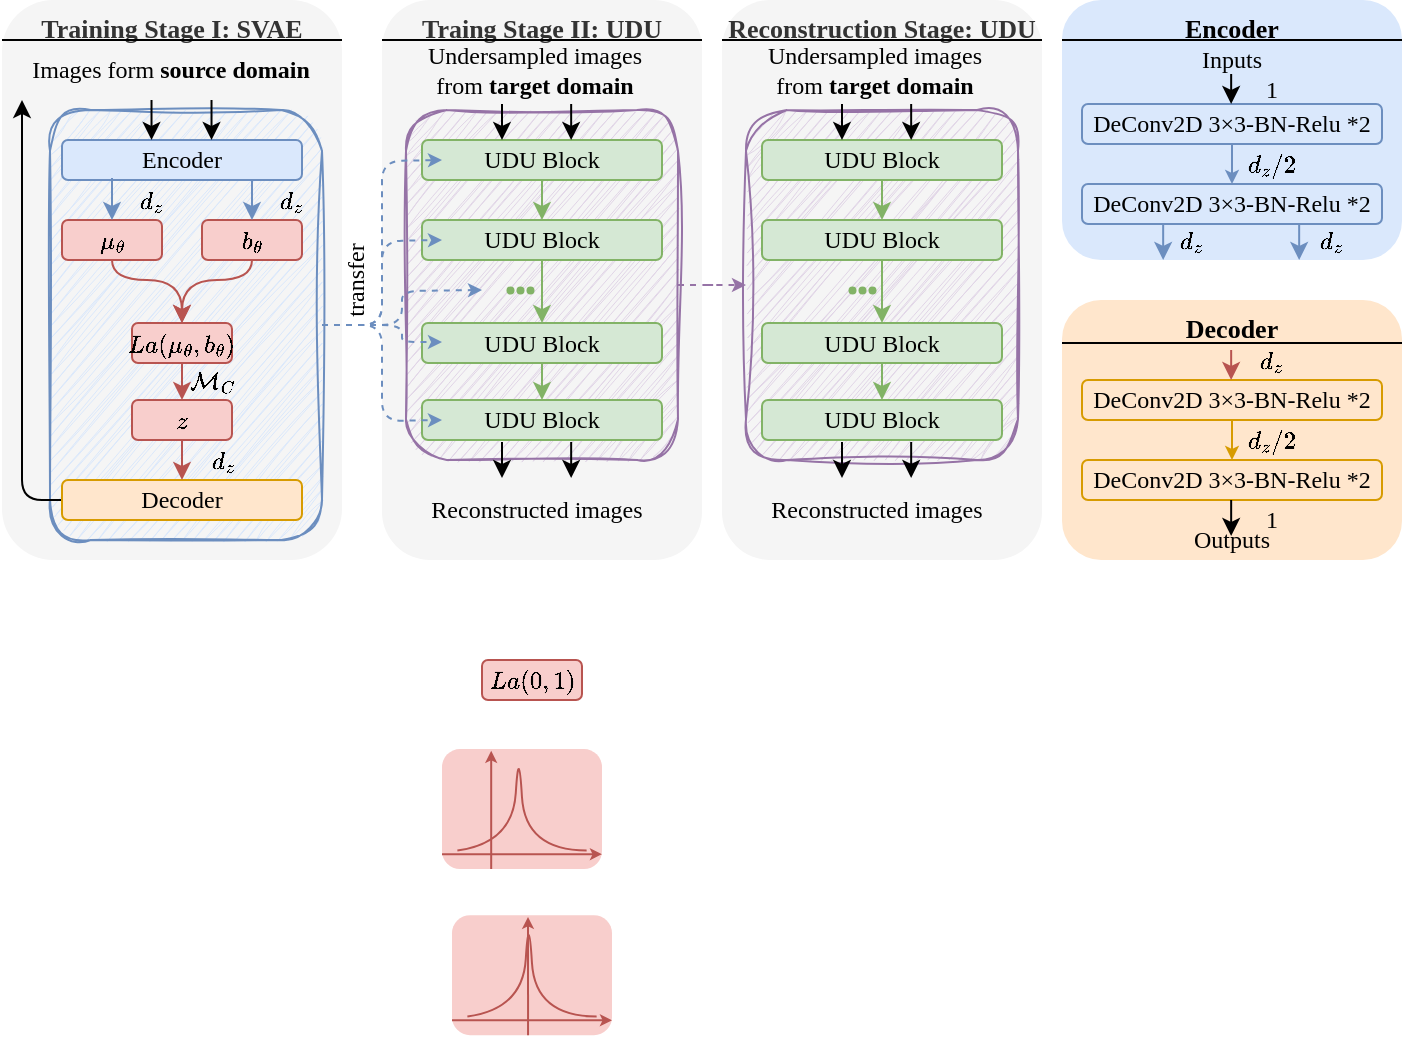 <mxfile version="20.8.20" type="github">
  <diagram name="第 1 页" id="WZoYwk3wwYUyAOIoJLB3">
    <mxGraphModel dx="875" dy="411" grid="1" gridSize="10" guides="1" tooltips="1" connect="1" arrows="1" fold="1" page="1" pageScale="1" pageWidth="827" pageHeight="1169" math="1" shadow="0">
      <root>
        <mxCell id="0" />
        <mxCell id="1" parent="0" />
        <mxCell id="mre6Zo7Zg69XgWqU70oJ-174" value="Decoder" style="rounded=1;whiteSpace=wrap;html=1;shadow=0;glass=0;sketch=0;strokeWidth=1;fontFamily=Times New Roman;fontSize=13;fillColor=#ffe6cc;strokeColor=none;verticalAlign=top;fontStyle=1" vertex="1" parent="1">
          <mxGeometry x="540" y="180" width="170" height="130" as="geometry" />
        </mxCell>
        <mxCell id="mre6Zo7Zg69XgWqU70oJ-71" value="Traing Stage II: UDU" style="rounded=1;whiteSpace=wrap;html=1;shadow=0;glass=0;sketch=0;strokeWidth=1;fontFamily=Times New Roman;fontSize=13;fillColor=#f5f5f5;strokeColor=none;fontColor=#333333;verticalAlign=top;fontStyle=1" vertex="1" parent="1">
          <mxGeometry x="200" y="30" width="160" height="280" as="geometry" />
        </mxCell>
        <mxCell id="mre6Zo7Zg69XgWqU70oJ-121" value="Reconstruction Stage: UDU" style="rounded=1;whiteSpace=wrap;html=1;shadow=0;glass=0;sketch=0;strokeWidth=1;fontFamily=Times New Roman;fontSize=13;fillColor=#f5f5f5;strokeColor=none;fontColor=#333333;verticalAlign=top;fontStyle=1" vertex="1" parent="1">
          <mxGeometry x="370" y="30" width="160" height="280" as="geometry" />
        </mxCell>
        <mxCell id="mre6Zo7Zg69XgWqU70oJ-157" value="" style="rounded=1;whiteSpace=wrap;html=1;fontFamily=Times New Roman;fillColor=#e1d5e7;strokeColor=#9673a6;verticalAlign=top;fontSize=13;fontStyle=1;shadow=0;glass=0;sketch=1;curveFitting=1;jiggle=2;" vertex="1" parent="1">
          <mxGeometry x="382" y="85" width="136" height="175" as="geometry" />
        </mxCell>
        <mxCell id="mre6Zo7Zg69XgWqU70oJ-156" value="" style="rounded=1;whiteSpace=wrap;html=1;fontFamily=Times New Roman;fillColor=#e1d5e7;strokeColor=#9673a6;verticalAlign=top;fontSize=13;fontStyle=1;shadow=0;glass=0;sketch=1;curveFitting=1;jiggle=2;" vertex="1" parent="1">
          <mxGeometry x="212" y="85" width="136" height="175" as="geometry" />
        </mxCell>
        <mxCell id="mre6Zo7Zg69XgWqU70oJ-26" value="Training Stage I: SVAE" style="rounded=1;whiteSpace=wrap;html=1;fontFamily=Times New Roman;fillColor=#f5f5f5;fontColor=#333333;strokeColor=none;verticalAlign=top;fontSize=13;fontStyle=1;shadow=0;" vertex="1" parent="1">
          <mxGeometry x="10" y="30" width="170" height="280" as="geometry" />
        </mxCell>
        <mxCell id="mre6Zo7Zg69XgWqU70oJ-148" value="" style="rounded=1;whiteSpace=wrap;html=1;fontFamily=Times New Roman;fillColor=#dae8fc;strokeColor=#6c8ebf;verticalAlign=top;fontSize=13;fontStyle=1;shadow=0;sketch=1;curveFitting=1;jiggle=2;" vertex="1" parent="1">
          <mxGeometry x="34" y="85" width="136" height="215" as="geometry" />
        </mxCell>
        <mxCell id="mre6Zo7Zg69XgWqU70oJ-1" value="&lt;font&gt;Encoder&lt;/font&gt;" style="rounded=1;whiteSpace=wrap;html=1;fontFamily=Times New Roman;fillColor=#dae8fc;strokeColor=#6c8ebf;" vertex="1" parent="1">
          <mxGeometry x="40" y="100" width="120" height="20" as="geometry" />
        </mxCell>
        <mxCell id="mre6Zo7Zg69XgWqU70oJ-63" style="edgeStyle=orthogonalEdgeStyle;orthogonalLoop=1;jettySize=auto;html=1;strokeColor=#000000;fontFamily=Times New Roman;fontSize=10;startSize=6;endSize=6;rounded=1;fillColor=#dae8fc;" edge="1" parent="1" source="mre6Zo7Zg69XgWqU70oJ-2">
          <mxGeometry relative="1" as="geometry">
            <mxPoint x="20" y="80" as="targetPoint" />
            <Array as="points">
              <mxPoint x="20" y="280" />
              <mxPoint x="20" y="81" />
            </Array>
          </mxGeometry>
        </mxCell>
        <mxCell id="mre6Zo7Zg69XgWqU70oJ-2" value="&lt;font&gt;Decoder&lt;/font&gt;" style="rounded=1;whiteSpace=wrap;html=1;fontFamily=Times New Roman;fillColor=#ffe6cc;strokeColor=#d79b00;" vertex="1" parent="1">
          <mxGeometry x="40" y="270" width="120" height="20" as="geometry" />
        </mxCell>
        <mxCell id="mre6Zo7Zg69XgWqU70oJ-49" style="edgeStyle=orthogonalEdgeStyle;curved=1;orthogonalLoop=1;jettySize=auto;html=1;entryX=0.5;entryY=0;entryDx=0;entryDy=0;fontFamily=Times New Roman;fontSize=12;startSize=6;endSize=6;fillColor=#f8cecc;strokeColor=#b85450;" edge="1" parent="1" source="mre6Zo7Zg69XgWqU70oJ-3" target="mre6Zo7Zg69XgWqU70oJ-27">
          <mxGeometry relative="1" as="geometry">
            <Array as="points">
              <mxPoint x="65" y="170" />
              <mxPoint x="100" y="170" />
            </Array>
          </mxGeometry>
        </mxCell>
        <mxCell id="mre6Zo7Zg69XgWqU70oJ-3" value="$$\mu_\theta$$" style="rounded=1;whiteSpace=wrap;html=1;fontFamily=Times New Roman;fillColor=#f8cecc;strokeColor=#b85450;" vertex="1" parent="1">
          <mxGeometry x="40" y="140" width="50" height="20" as="geometry" />
        </mxCell>
        <mxCell id="mre6Zo7Zg69XgWqU70oJ-50" style="edgeStyle=orthogonalEdgeStyle;curved=1;orthogonalLoop=1;jettySize=auto;html=1;entryX=0.5;entryY=0;entryDx=0;entryDy=0;fontFamily=Times New Roman;fontSize=12;startSize=6;endSize=6;fillColor=#f8cecc;strokeColor=#b85450;" edge="1" parent="1" source="mre6Zo7Zg69XgWqU70oJ-4" target="mre6Zo7Zg69XgWqU70oJ-27">
          <mxGeometry relative="1" as="geometry">
            <Array as="points">
              <mxPoint x="135" y="170" />
              <mxPoint x="100" y="170" />
            </Array>
          </mxGeometry>
        </mxCell>
        <mxCell id="mre6Zo7Zg69XgWqU70oJ-4" value="$$b_\theta$$" style="rounded=1;whiteSpace=wrap;html=1;fontFamily=Times New Roman;fillColor=#f8cecc;strokeColor=#b85450;" vertex="1" parent="1">
          <mxGeometry x="110" y="140" width="50" height="20" as="geometry" />
        </mxCell>
        <mxCell id="mre6Zo7Zg69XgWqU70oJ-12" value="" style="endArrow=classic;html=1;fontFamily=Times New Roman;entryX=0.5;entryY=0;entryDx=0;entryDy=0;fillColor=#dae8fc;strokeColor=#6c8ebf;rounded=0;" edge="1" parent="1" target="mre6Zo7Zg69XgWqU70oJ-3">
          <mxGeometry width="50" height="50" relative="1" as="geometry">
            <mxPoint x="65" y="119" as="sourcePoint" />
            <mxPoint x="360" y="200" as="targetPoint" />
            <Array as="points" />
          </mxGeometry>
        </mxCell>
        <mxCell id="mre6Zo7Zg69XgWqU70oJ-16" value="" style="endArrow=classic;html=1;fontFamily=Times New Roman;curved=1;entryX=0.5;entryY=0;entryDx=0;entryDy=0;fillColor=#dae8fc;strokeColor=#6c8ebf;" edge="1" parent="1" target="mre6Zo7Zg69XgWqU70oJ-4">
          <mxGeometry width="50" height="50" relative="1" as="geometry">
            <mxPoint x="135" y="120" as="sourcePoint" />
            <mxPoint x="360" y="200" as="targetPoint" />
          </mxGeometry>
        </mxCell>
        <mxCell id="mre6Zo7Zg69XgWqU70oJ-51" value="" style="edgeStyle=orthogonalEdgeStyle;curved=1;orthogonalLoop=1;jettySize=auto;html=1;exitX=0.5;exitY=1;exitDx=0;exitDy=0;entryX=0.5;entryY=0;entryDx=0;entryDy=0;fontFamily=Times New Roman;fontSize=12;startSize=6;endSize=6;fillColor=#f8cecc;strokeColor=#b85450;" edge="1" parent="1" source="mre6Zo7Zg69XgWqU70oJ-27" target="mre6Zo7Zg69XgWqU70oJ-46">
          <mxGeometry relative="1" as="geometry" />
        </mxCell>
        <mxCell id="mre6Zo7Zg69XgWqU70oJ-27" value="$$La(\mu_\theta,b_\theta)$$" style="rounded=1;whiteSpace=wrap;html=1;fontFamily=Times New Roman;fillColor=#f8cecc;strokeColor=#b85450;glass=0;shadow=0;" vertex="1" parent="1">
          <mxGeometry x="75" y="191.51" width="50" height="20" as="geometry" />
        </mxCell>
        <mxCell id="mre6Zo7Zg69XgWqU70oJ-42" value="" style="group" vertex="1" connectable="0" parent="1">
          <mxGeometry x="230" y="401.51" width="80" height="83.03" as="geometry" />
        </mxCell>
        <mxCell id="mre6Zo7Zg69XgWqU70oJ-10" value="" style="group;fillColor=#f8cecc;strokeColor=none;container=0;rounded=1;" vertex="1" connectable="0" parent="mre6Zo7Zg69XgWqU70oJ-42">
          <mxGeometry y="3.03" width="80" height="60" as="geometry" />
        </mxCell>
        <mxCell id="mre6Zo7Zg69XgWqU70oJ-7" value="" style="endArrow=none;html=1;fontFamily=Times New Roman;curved=1;fillColor=#f8cecc;strokeColor=#b85450;" edge="1" parent="mre6Zo7Zg69XgWqU70oJ-42">
          <mxGeometry width="50" height="50" relative="1" as="geometry">
            <mxPoint x="7.692" y="53.728" as="sourcePoint" />
            <mxPoint x="72.308" y="53.728" as="targetPoint" />
            <Array as="points">
              <mxPoint x="35.385" y="50.007" />
              <mxPoint x="38.4" />
              <mxPoint x="41.538" y="53.728" />
            </Array>
          </mxGeometry>
        </mxCell>
        <mxCell id="mre6Zo7Zg69XgWqU70oJ-8" value="" style="endArrow=classic;html=1;fontFamily=Times New Roman;curved=1;fillColor=#f8cecc;strokeColor=#b85450;endSize=3;" edge="1" parent="mre6Zo7Zg69XgWqU70oJ-42">
          <mxGeometry width="50" height="50" relative="1" as="geometry">
            <mxPoint x="24.615" y="63.03" as="sourcePoint" />
            <mxPoint x="24.593" y="3.9" as="targetPoint" />
          </mxGeometry>
        </mxCell>
        <mxCell id="mre6Zo7Zg69XgWqU70oJ-9" value="" style="endArrow=classic;html=1;fontFamily=Times New Roman;curved=1;fillColor=#f8cecc;strokeColor=#b85450;endSize=3;" edge="1" parent="mre6Zo7Zg69XgWqU70oJ-42">
          <mxGeometry width="50" height="50" relative="1" as="geometry">
            <mxPoint y="55.588" as="sourcePoint" />
            <mxPoint x="80" y="55.588" as="targetPoint" />
          </mxGeometry>
        </mxCell>
        <mxCell id="mre6Zo7Zg69XgWqU70oJ-43" value="" style="group" vertex="1" connectable="0" parent="1">
          <mxGeometry x="235" y="484.54" width="80" height="63.03" as="geometry" />
        </mxCell>
        <mxCell id="mre6Zo7Zg69XgWqU70oJ-36" value="" style="group;fillColor=#f8cecc;strokeColor=none;container=0;rounded=1;" vertex="1" connectable="0" parent="mre6Zo7Zg69XgWqU70oJ-43">
          <mxGeometry y="3.03" width="80" height="60" as="geometry" />
        </mxCell>
        <mxCell id="mre6Zo7Zg69XgWqU70oJ-37" value="" style="endArrow=none;html=1;fontFamily=Times New Roman;curved=1;fillColor=#f8cecc;strokeColor=#b85450;" edge="1" parent="mre6Zo7Zg69XgWqU70oJ-43">
          <mxGeometry width="50" height="50" relative="1" as="geometry">
            <mxPoint x="7.692" y="53.728" as="sourcePoint" />
            <mxPoint x="72.308" y="53.728" as="targetPoint" />
            <Array as="points">
              <mxPoint x="35.385" y="50.007" />
              <mxPoint x="38.4" />
              <mxPoint x="41.538" y="53.728" />
            </Array>
          </mxGeometry>
        </mxCell>
        <mxCell id="mre6Zo7Zg69XgWqU70oJ-38" value="" style="endArrow=classic;html=1;fontFamily=Times New Roman;curved=1;fillColor=#f8cecc;strokeColor=#b85450;startSize=6;endSize=3;" edge="1" parent="mre6Zo7Zg69XgWqU70oJ-43">
          <mxGeometry width="50" height="50" relative="1" as="geometry">
            <mxPoint x="38.025" y="63.03" as="sourcePoint" />
            <mxPoint x="38.003" y="3.9" as="targetPoint" />
          </mxGeometry>
        </mxCell>
        <mxCell id="mre6Zo7Zg69XgWqU70oJ-39" value="" style="endArrow=classic;html=1;fontFamily=Times New Roman;curved=1;fillColor=#f8cecc;strokeColor=#b85450;endSize=3;" edge="1" parent="mre6Zo7Zg69XgWqU70oJ-43">
          <mxGeometry width="50" height="50" relative="1" as="geometry">
            <mxPoint y="55.588" as="sourcePoint" />
            <mxPoint x="80" y="55.588" as="targetPoint" />
          </mxGeometry>
        </mxCell>
        <mxCell id="mre6Zo7Zg69XgWqU70oJ-45" value="Images form &lt;b&gt;source domain&lt;/b&gt;" style="text;html=1;strokeColor=none;fillColor=none;align=center;verticalAlign=middle;whiteSpace=wrap;rounded=0;fontSize=12;fontFamily=Times New Roman;" vertex="1" parent="1">
          <mxGeometry x="22" y="55" width="145" height="20" as="geometry" />
        </mxCell>
        <mxCell id="mre6Zo7Zg69XgWqU70oJ-52" style="edgeStyle=orthogonalEdgeStyle;curved=1;orthogonalLoop=1;jettySize=auto;html=1;entryX=0.5;entryY=0;entryDx=0;entryDy=0;fontFamily=Times New Roman;fontSize=12;startSize=6;endSize=6;fillColor=#f8cecc;strokeColor=#b85450;" edge="1" parent="1" source="mre6Zo7Zg69XgWqU70oJ-46" target="mre6Zo7Zg69XgWqU70oJ-2">
          <mxGeometry relative="1" as="geometry" />
        </mxCell>
        <mxCell id="mre6Zo7Zg69XgWqU70oJ-46" value="$$z$$" style="rounded=1;whiteSpace=wrap;html=1;fontFamily=Times New Roman;fillColor=#f8cecc;strokeColor=#b85450;" vertex="1" parent="1">
          <mxGeometry x="75" y="230" width="50" height="20" as="geometry" />
        </mxCell>
        <mxCell id="mre6Zo7Zg69XgWqU70oJ-53" value="$$\mathcal{M}_C$$" style="text;html=1;strokeColor=none;fillColor=none;align=center;verticalAlign=middle;whiteSpace=wrap;rounded=0;fontSize=12;fontFamily=Times New Roman;" vertex="1" parent="1">
          <mxGeometry x="100" y="210" width="30" height="20" as="geometry" />
        </mxCell>
        <mxCell id="mre6Zo7Zg69XgWqU70oJ-54" value="$$d_z$$" style="text;html=1;strokeColor=none;fillColor=none;align=center;verticalAlign=middle;whiteSpace=wrap;rounded=0;fontSize=12;fontFamily=Times New Roman;" vertex="1" parent="1">
          <mxGeometry x="70" y="120" width="30" height="20" as="geometry" />
        </mxCell>
        <mxCell id="mre6Zo7Zg69XgWqU70oJ-55" value="$$d_z$$" style="text;html=1;strokeColor=none;fillColor=none;align=center;verticalAlign=middle;whiteSpace=wrap;rounded=0;fontSize=12;fontFamily=Times New Roman;" vertex="1" parent="1">
          <mxGeometry x="140" y="120" width="30" height="20" as="geometry" />
        </mxCell>
        <mxCell id="mre6Zo7Zg69XgWqU70oJ-61" value="" style="endArrow=classic;html=1;fontFamily=Times New Roman;fillColor=#dae8fc;strokeColor=#000000;rounded=0;" edge="1" parent="1">
          <mxGeometry width="50" height="50" relative="1" as="geometry">
            <mxPoint x="84.76" y="80" as="sourcePoint" />
            <mxPoint x="84.76" y="100" as="targetPoint" />
            <Array as="points" />
          </mxGeometry>
        </mxCell>
        <mxCell id="mre6Zo7Zg69XgWqU70oJ-62" value="" style="endArrow=classic;html=1;fontFamily=Times New Roman;fillColor=#dae8fc;strokeColor=#000000;rounded=0;" edge="1" parent="1">
          <mxGeometry width="50" height="50" relative="1" as="geometry">
            <mxPoint x="114.76" y="80" as="sourcePoint" />
            <mxPoint x="114.76" y="100" as="targetPoint" />
            <Array as="points" />
          </mxGeometry>
        </mxCell>
        <mxCell id="mre6Zo7Zg69XgWqU70oJ-65" value="$$d_z$$" style="text;html=1;strokeColor=none;fillColor=none;align=center;verticalAlign=middle;whiteSpace=wrap;rounded=0;fontSize=12;fontFamily=Times New Roman;" vertex="1" parent="1">
          <mxGeometry x="106" y="250" width="30" height="20" as="geometry" />
        </mxCell>
        <mxCell id="mre6Zo7Zg69XgWqU70oJ-66" value="$$La(0,1)$$" style="rounded=1;whiteSpace=wrap;html=1;fontFamily=Times New Roman;fillColor=#f8cecc;strokeColor=#b85450;glass=0;shadow=0;" vertex="1" parent="1">
          <mxGeometry x="250" y="360" width="50" height="20" as="geometry" />
        </mxCell>
        <mxCell id="mre6Zo7Zg69XgWqU70oJ-80" style="edgeStyle=orthogonalEdgeStyle;rounded=1;orthogonalLoop=1;jettySize=auto;html=1;entryX=0.5;entryY=0;entryDx=0;entryDy=0;strokeColor=#82b366;fontFamily=Times New Roman;fontSize=10;fontColor=#EA6B66;startSize=6;endSize=6;fillColor=#d5e8d4;" edge="1" parent="1" source="mre6Zo7Zg69XgWqU70oJ-73" target="mre6Zo7Zg69XgWqU70oJ-74">
          <mxGeometry relative="1" as="geometry" />
        </mxCell>
        <mxCell id="mre6Zo7Zg69XgWqU70oJ-73" value="&lt;font&gt;UDU Block&lt;/font&gt;" style="rounded=1;whiteSpace=wrap;html=1;fontFamily=Times New Roman;fillColor=#d5e8d4;strokeColor=#82b366;" vertex="1" parent="1">
          <mxGeometry x="220" y="100" width="120" height="20" as="geometry" />
        </mxCell>
        <mxCell id="mre6Zo7Zg69XgWqU70oJ-79" style="edgeStyle=orthogonalEdgeStyle;rounded=1;orthogonalLoop=1;jettySize=auto;html=1;entryX=0.5;entryY=0;entryDx=0;entryDy=0;strokeColor=#82b366;fontFamily=Times New Roman;fontSize=10;fontColor=#EA6B66;startSize=6;endSize=6;fillColor=#d5e8d4;" edge="1" parent="1" source="mre6Zo7Zg69XgWqU70oJ-74" target="mre6Zo7Zg69XgWqU70oJ-75">
          <mxGeometry relative="1" as="geometry" />
        </mxCell>
        <mxCell id="mre6Zo7Zg69XgWqU70oJ-74" value="&lt;font&gt;UDU Block&lt;/font&gt;" style="rounded=1;whiteSpace=wrap;html=1;fontFamily=Times New Roman;fillColor=#d5e8d4;strokeColor=#82b366;" vertex="1" parent="1">
          <mxGeometry x="220" y="140" width="120" height="20" as="geometry" />
        </mxCell>
        <mxCell id="mre6Zo7Zg69XgWqU70oJ-81" style="edgeStyle=orthogonalEdgeStyle;rounded=1;orthogonalLoop=1;jettySize=auto;html=1;entryX=0.5;entryY=0;entryDx=0;entryDy=0;strokeColor=#82b366;fontFamily=Times New Roman;fontSize=10;fontColor=#EA6B66;startSize=6;endSize=6;fillColor=#d5e8d4;" edge="1" parent="1" source="mre6Zo7Zg69XgWqU70oJ-75" target="mre6Zo7Zg69XgWqU70oJ-76">
          <mxGeometry relative="1" as="geometry" />
        </mxCell>
        <mxCell id="mre6Zo7Zg69XgWqU70oJ-75" value="&lt;font&gt;UDU Block&lt;/font&gt;" style="rounded=1;whiteSpace=wrap;html=1;fontFamily=Times New Roman;fillColor=#d5e8d4;strokeColor=#82b366;" vertex="1" parent="1">
          <mxGeometry x="220" y="191.51" width="120" height="20" as="geometry" />
        </mxCell>
        <mxCell id="mre6Zo7Zg69XgWqU70oJ-76" value="&lt;font&gt;UDU Block&lt;/font&gt;" style="rounded=1;whiteSpace=wrap;html=1;fontFamily=Times New Roman;fillColor=#d5e8d4;strokeColor=#82b366;" vertex="1" parent="1">
          <mxGeometry x="220" y="230" width="120" height="20" as="geometry" />
        </mxCell>
        <mxCell id="mre6Zo7Zg69XgWqU70oJ-91" value="" style="group" vertex="1" connectable="0" parent="1">
          <mxGeometry x="254" y="165" width="30" height="20" as="geometry" />
        </mxCell>
        <mxCell id="mre6Zo7Zg69XgWqU70oJ-86" value="" style="shape=waypoint;sketch=0;fillStyle=solid;size=6;pointerEvents=1;points=[];fillColor=#d5e8d4;resizable=0;rotatable=0;perimeter=centerPerimeter;snapToPoint=1;rounded=0;shadow=0;glass=0;strokeWidth=0;fontFamily=Times New Roman;fontSize=10;strokeColor=#82b366;" vertex="1" parent="mre6Zo7Zg69XgWqU70oJ-91">
          <mxGeometry width="20" height="20" as="geometry" />
        </mxCell>
        <mxCell id="mre6Zo7Zg69XgWqU70oJ-89" value="" style="shape=waypoint;sketch=0;fillStyle=solid;size=6;pointerEvents=1;points=[];fillColor=#d5e8d4;resizable=0;rotatable=0;perimeter=centerPerimeter;snapToPoint=1;rounded=0;shadow=0;glass=0;strokeWidth=0;fontFamily=Times New Roman;fontSize=10;strokeColor=#82b366;" vertex="1" parent="mre6Zo7Zg69XgWqU70oJ-91">
          <mxGeometry x="5" width="20" height="20" as="geometry" />
        </mxCell>
        <mxCell id="mre6Zo7Zg69XgWqU70oJ-90" value="" style="shape=waypoint;sketch=0;fillStyle=solid;size=6;pointerEvents=1;points=[];fillColor=#d5e8d4;resizable=0;rotatable=0;perimeter=centerPerimeter;snapToPoint=1;rounded=0;shadow=0;glass=0;strokeWidth=0;fontFamily=Times New Roman;fontSize=10;strokeColor=#82b366;" vertex="1" parent="mre6Zo7Zg69XgWqU70oJ-91">
          <mxGeometry x="10" width="20" height="20" as="geometry" />
        </mxCell>
        <mxCell id="mre6Zo7Zg69XgWqU70oJ-92" value="Undersampled images from &lt;b&gt;target domain&lt;/b&gt;" style="text;html=1;strokeColor=none;fillColor=none;align=center;verticalAlign=middle;whiteSpace=wrap;rounded=0;fontSize=12;fontFamily=Times New Roman;" vertex="1" parent="1">
          <mxGeometry x="220" y="55" width="112.5" height="20" as="geometry" />
        </mxCell>
        <mxCell id="mre6Zo7Zg69XgWqU70oJ-96" style="edgeStyle=orthogonalEdgeStyle;rounded=1;orthogonalLoop=1;jettySize=auto;html=1;entryX=0.5;entryY=0;entryDx=0;entryDy=0;strokeColor=#000000;fontFamily=Times New Roman;fontSize=10;fontColor=#EA6B66;startSize=6;endSize=6;fillColor=#d5e8d4;" edge="1" parent="1">
          <mxGeometry relative="1" as="geometry">
            <mxPoint x="260" y="82" as="sourcePoint" />
            <mxPoint x="260" y="100" as="targetPoint" />
          </mxGeometry>
        </mxCell>
        <mxCell id="mre6Zo7Zg69XgWqU70oJ-97" style="edgeStyle=orthogonalEdgeStyle;rounded=1;orthogonalLoop=1;jettySize=auto;html=1;entryX=0.5;entryY=0;entryDx=0;entryDy=0;strokeColor=#000000;fontFamily=Times New Roman;fontSize=10;fontColor=#EA6B66;startSize=6;endSize=6;fillColor=#d5e8d4;" edge="1" parent="1">
          <mxGeometry relative="1" as="geometry">
            <mxPoint x="294.58" y="82" as="sourcePoint" />
            <mxPoint x="294.58" y="100" as="targetPoint" />
          </mxGeometry>
        </mxCell>
        <mxCell id="mre6Zo7Zg69XgWqU70oJ-98" value="Reconstructed images" style="text;html=1;strokeColor=none;fillColor=none;align=center;verticalAlign=middle;whiteSpace=wrap;rounded=0;fontSize=12;fontFamily=Times New Roman;" vertex="1" parent="1">
          <mxGeometry x="221" y="274.54" width="112.5" height="20" as="geometry" />
        </mxCell>
        <mxCell id="mre6Zo7Zg69XgWqU70oJ-99" style="edgeStyle=orthogonalEdgeStyle;rounded=1;orthogonalLoop=1;jettySize=auto;html=1;entryX=0.5;entryY=0;entryDx=0;entryDy=0;strokeColor=#000000;fontFamily=Times New Roman;fontSize=10;fontColor=#EA6B66;startSize=6;endSize=6;fillColor=#d5e8d4;" edge="1" parent="1">
          <mxGeometry relative="1" as="geometry">
            <mxPoint x="260" y="251" as="sourcePoint" />
            <mxPoint x="260" y="269" as="targetPoint" />
          </mxGeometry>
        </mxCell>
        <mxCell id="mre6Zo7Zg69XgWqU70oJ-100" style="edgeStyle=orthogonalEdgeStyle;rounded=1;orthogonalLoop=1;jettySize=auto;html=1;entryX=0.5;entryY=0;entryDx=0;entryDy=0;strokeColor=#000000;fontFamily=Times New Roman;fontSize=10;fontColor=#EA6B66;startSize=6;endSize=6;fillColor=#d5e8d4;" edge="1" parent="1">
          <mxGeometry relative="1" as="geometry">
            <mxPoint x="294.58" y="251" as="sourcePoint" />
            <mxPoint x="294.58" y="269" as="targetPoint" />
          </mxGeometry>
        </mxCell>
        <mxCell id="mre6Zo7Zg69XgWqU70oJ-101" value="" style="line;strokeWidth=1;direction=south;html=1;rounded=0;shadow=0;glass=0;sketch=0;fontFamily=Times New Roman;fontSize=13;fontColor=#EA6B66;fillColor=default;rotation=90;dashed=1;" vertex="1" parent="1">
          <mxGeometry x="85" y="-30" width="10" height="160" as="geometry" />
        </mxCell>
        <mxCell id="mre6Zo7Zg69XgWqU70oJ-102" value="" style="line;strokeWidth=1;direction=south;html=1;rounded=0;shadow=0;glass=0;sketch=0;fontFamily=Times New Roman;fontSize=13;fontColor=#EA6B66;fillColor=default;rotation=90;dashed=1;" vertex="1" parent="1">
          <mxGeometry x="275" y="-30" width="10" height="160" as="geometry" />
        </mxCell>
        <mxCell id="mre6Zo7Zg69XgWqU70oJ-122" style="edgeStyle=orthogonalEdgeStyle;rounded=1;orthogonalLoop=1;jettySize=auto;html=1;entryX=0.5;entryY=0;entryDx=0;entryDy=0;strokeColor=#82b366;fontFamily=Times New Roman;fontSize=10;fontColor=#EA6B66;startSize=6;endSize=6;fillColor=#d5e8d4;" edge="1" source="mre6Zo7Zg69XgWqU70oJ-123" target="mre6Zo7Zg69XgWqU70oJ-125" parent="1">
          <mxGeometry relative="1" as="geometry" />
        </mxCell>
        <mxCell id="mre6Zo7Zg69XgWqU70oJ-123" value="&lt;font&gt;UDU Block&lt;/font&gt;" style="rounded=1;whiteSpace=wrap;html=1;fontFamily=Times New Roman;fillColor=#d5e8d4;strokeColor=#82b366;" vertex="1" parent="1">
          <mxGeometry x="390" y="100" width="120" height="20" as="geometry" />
        </mxCell>
        <mxCell id="mre6Zo7Zg69XgWqU70oJ-124" style="edgeStyle=orthogonalEdgeStyle;rounded=1;orthogonalLoop=1;jettySize=auto;html=1;entryX=0.5;entryY=0;entryDx=0;entryDy=0;strokeColor=#82b366;fontFamily=Times New Roman;fontSize=10;fontColor=#EA6B66;startSize=6;endSize=6;fillColor=#d5e8d4;" edge="1" source="mre6Zo7Zg69XgWqU70oJ-125" target="mre6Zo7Zg69XgWqU70oJ-127" parent="1">
          <mxGeometry relative="1" as="geometry" />
        </mxCell>
        <mxCell id="mre6Zo7Zg69XgWqU70oJ-125" value="&lt;font&gt;UDU Block&lt;/font&gt;" style="rounded=1;whiteSpace=wrap;html=1;fontFamily=Times New Roman;fillColor=#d5e8d4;strokeColor=#82b366;" vertex="1" parent="1">
          <mxGeometry x="390" y="140" width="120" height="20" as="geometry" />
        </mxCell>
        <mxCell id="mre6Zo7Zg69XgWqU70oJ-126" style="edgeStyle=orthogonalEdgeStyle;rounded=1;orthogonalLoop=1;jettySize=auto;html=1;entryX=0.5;entryY=0;entryDx=0;entryDy=0;strokeColor=#82b366;fontFamily=Times New Roman;fontSize=10;fontColor=#EA6B66;startSize=6;endSize=6;fillColor=#d5e8d4;" edge="1" source="mre6Zo7Zg69XgWqU70oJ-127" target="mre6Zo7Zg69XgWqU70oJ-128" parent="1">
          <mxGeometry relative="1" as="geometry" />
        </mxCell>
        <mxCell id="mre6Zo7Zg69XgWqU70oJ-127" value="&lt;font&gt;UDU Block&lt;/font&gt;" style="rounded=1;whiteSpace=wrap;html=1;fontFamily=Times New Roman;fillColor=#d5e8d4;strokeColor=#82b366;" vertex="1" parent="1">
          <mxGeometry x="390" y="191.51" width="120" height="20" as="geometry" />
        </mxCell>
        <mxCell id="mre6Zo7Zg69XgWqU70oJ-128" value="&lt;font&gt;UDU Block&lt;/font&gt;" style="rounded=1;whiteSpace=wrap;html=1;fontFamily=Times New Roman;fillColor=#d5e8d4;strokeColor=#82b366;" vertex="1" parent="1">
          <mxGeometry x="390" y="230" width="120" height="20" as="geometry" />
        </mxCell>
        <mxCell id="mre6Zo7Zg69XgWqU70oJ-129" value="" style="group" vertex="1" connectable="0" parent="1">
          <mxGeometry x="425" y="165" width="30" height="20" as="geometry" />
        </mxCell>
        <mxCell id="mre6Zo7Zg69XgWqU70oJ-130" value="" style="shape=waypoint;sketch=0;fillStyle=solid;size=6;pointerEvents=1;points=[];fillColor=#d5e8d4;resizable=0;rotatable=0;perimeter=centerPerimeter;snapToPoint=1;rounded=0;shadow=0;glass=0;strokeWidth=0;fontFamily=Times New Roman;fontSize=10;strokeColor=#82b366;" vertex="1" parent="mre6Zo7Zg69XgWqU70oJ-129">
          <mxGeometry width="20" height="20" as="geometry" />
        </mxCell>
        <mxCell id="mre6Zo7Zg69XgWqU70oJ-131" value="" style="shape=waypoint;sketch=0;fillStyle=solid;size=6;pointerEvents=1;points=[];fillColor=#d5e8d4;resizable=0;rotatable=0;perimeter=centerPerimeter;snapToPoint=1;rounded=0;shadow=0;glass=0;strokeWidth=0;fontFamily=Times New Roman;fontSize=10;strokeColor=#82b366;" vertex="1" parent="mre6Zo7Zg69XgWqU70oJ-129">
          <mxGeometry x="5" width="20" height="20" as="geometry" />
        </mxCell>
        <mxCell id="mre6Zo7Zg69XgWqU70oJ-132" value="" style="shape=waypoint;sketch=0;fillStyle=solid;size=6;pointerEvents=1;points=[];fillColor=#d5e8d4;resizable=0;rotatable=0;perimeter=centerPerimeter;snapToPoint=1;rounded=0;shadow=0;glass=0;strokeWidth=0;fontFamily=Times New Roman;fontSize=10;strokeColor=#82b366;" vertex="1" parent="mre6Zo7Zg69XgWqU70oJ-129">
          <mxGeometry x="10" width="20" height="20" as="geometry" />
        </mxCell>
        <mxCell id="mre6Zo7Zg69XgWqU70oJ-133" value="Undersampled images from &lt;b&gt;target domain&lt;/b&gt;" style="text;html=1;strokeColor=none;fillColor=none;align=center;verticalAlign=middle;whiteSpace=wrap;rounded=0;fontSize=12;fontFamily=Times New Roman;" vertex="1" parent="1">
          <mxGeometry x="390" y="55" width="112.5" height="20" as="geometry" />
        </mxCell>
        <mxCell id="mre6Zo7Zg69XgWqU70oJ-134" style="edgeStyle=orthogonalEdgeStyle;rounded=1;orthogonalLoop=1;jettySize=auto;html=1;entryX=0.5;entryY=0;entryDx=0;entryDy=0;strokeColor=#000000;fontFamily=Times New Roman;fontSize=10;fontColor=#EA6B66;startSize=6;endSize=6;fillColor=#d5e8d4;" edge="1" parent="1">
          <mxGeometry relative="1" as="geometry">
            <mxPoint x="430" y="82" as="sourcePoint" />
            <mxPoint x="430" y="100" as="targetPoint" />
          </mxGeometry>
        </mxCell>
        <mxCell id="mre6Zo7Zg69XgWqU70oJ-135" style="edgeStyle=orthogonalEdgeStyle;rounded=1;orthogonalLoop=1;jettySize=auto;html=1;entryX=0.5;entryY=0;entryDx=0;entryDy=0;strokeColor=#000000;fontFamily=Times New Roman;fontSize=10;fontColor=#EA6B66;startSize=6;endSize=6;fillColor=#d5e8d4;" edge="1" parent="1">
          <mxGeometry relative="1" as="geometry">
            <mxPoint x="464.58" y="82" as="sourcePoint" />
            <mxPoint x="464.58" y="100" as="targetPoint" />
          </mxGeometry>
        </mxCell>
        <mxCell id="mre6Zo7Zg69XgWqU70oJ-136" value="Reconstructed images" style="text;html=1;strokeColor=none;fillColor=none;align=center;verticalAlign=middle;whiteSpace=wrap;rounded=0;fontSize=12;fontFamily=Times New Roman;" vertex="1" parent="1">
          <mxGeometry x="391" y="274.54" width="112.5" height="20" as="geometry" />
        </mxCell>
        <mxCell id="mre6Zo7Zg69XgWqU70oJ-137" style="edgeStyle=orthogonalEdgeStyle;rounded=1;orthogonalLoop=1;jettySize=auto;html=1;entryX=0.5;entryY=0;entryDx=0;entryDy=0;strokeColor=#000000;fontFamily=Times New Roman;fontSize=10;fontColor=#EA6B66;startSize=6;endSize=6;fillColor=#d5e8d4;" edge="1" parent="1">
          <mxGeometry relative="1" as="geometry">
            <mxPoint x="430" y="251" as="sourcePoint" />
            <mxPoint x="430" y="269" as="targetPoint" />
          </mxGeometry>
        </mxCell>
        <mxCell id="mre6Zo7Zg69XgWqU70oJ-138" style="edgeStyle=orthogonalEdgeStyle;rounded=1;orthogonalLoop=1;jettySize=auto;html=1;entryX=0.5;entryY=0;entryDx=0;entryDy=0;strokeColor=#000000;fontFamily=Times New Roman;fontSize=10;fontColor=#EA6B66;startSize=6;endSize=6;fillColor=#d5e8d4;" edge="1" parent="1">
          <mxGeometry relative="1" as="geometry">
            <mxPoint x="464.58" y="251" as="sourcePoint" />
            <mxPoint x="464.58" y="269" as="targetPoint" />
          </mxGeometry>
        </mxCell>
        <mxCell id="mre6Zo7Zg69XgWqU70oJ-139" value="" style="line;strokeWidth=1;direction=south;html=1;rounded=0;shadow=0;glass=0;sketch=0;fontFamily=Times New Roman;fontSize=13;fontColor=#EA6B66;fillColor=default;rotation=90;dashed=1;" vertex="1" parent="1">
          <mxGeometry x="445" y="-30" width="10" height="160" as="geometry" />
        </mxCell>
        <mxCell id="mre6Zo7Zg69XgWqU70oJ-146" value="transfer" style="text;html=1;strokeColor=none;fillColor=none;align=center;verticalAlign=middle;whiteSpace=wrap;rounded=0;fontSize=12;fontFamily=Times New Roman;rotation=-90;fontStyle=0" vertex="1" parent="1">
          <mxGeometry x="167" y="160" width="40" height="20" as="geometry" />
        </mxCell>
        <mxCell id="mre6Zo7Zg69XgWqU70oJ-158" style="edgeStyle=orthogonalEdgeStyle;rounded=1;orthogonalLoop=1;jettySize=auto;html=1;entryX=0;entryY=0.5;entryDx=0;entryDy=0;dashed=1;strokeColor=#9673a6;fontFamily=Times New Roman;fontSize=13;fontColor=#FF8000;startSize=6;endSize=4;fillColor=#e1d5e7;" edge="1" parent="1" source="mre6Zo7Zg69XgWqU70oJ-156" target="mre6Zo7Zg69XgWqU70oJ-157">
          <mxGeometry relative="1" as="geometry" />
        </mxCell>
        <mxCell id="mre6Zo7Zg69XgWqU70oJ-150" style="edgeStyle=orthogonalEdgeStyle;rounded=1;orthogonalLoop=1;jettySize=auto;html=1;strokeColor=#6c8ebf;fontFamily=Times New Roman;fontSize=13;fontColor=#EA6B66;startSize=6;endSize=4;fillColor=#dae8fc;dashed=1;" edge="1" parent="1" source="mre6Zo7Zg69XgWqU70oJ-148">
          <mxGeometry relative="1" as="geometry">
            <mxPoint x="230" y="110" as="targetPoint" />
          </mxGeometry>
        </mxCell>
        <mxCell id="mre6Zo7Zg69XgWqU70oJ-151" style="edgeStyle=orthogonalEdgeStyle;rounded=1;orthogonalLoop=1;jettySize=auto;html=1;exitX=1;exitY=0.5;exitDx=0;exitDy=0;strokeColor=#6c8ebf;fontFamily=Times New Roman;fontSize=13;fontColor=#EA6B66;startSize=6;endSize=4;fillColor=#dae8fc;dashed=1;" edge="1" parent="1" source="mre6Zo7Zg69XgWqU70oJ-148">
          <mxGeometry relative="1" as="geometry">
            <mxPoint x="230" y="150" as="targetPoint" />
          </mxGeometry>
        </mxCell>
        <mxCell id="mre6Zo7Zg69XgWqU70oJ-152" style="edgeStyle=orthogonalEdgeStyle;rounded=1;orthogonalLoop=1;jettySize=auto;html=1;exitX=1;exitY=0.5;exitDx=0;exitDy=0;strokeColor=#6c8ebf;fontFamily=Times New Roman;fontSize=13;fontColor=#EA6B66;startSize=6;endSize=4;fillColor=#dae8fc;dashed=1;" edge="1" parent="1" source="mre6Zo7Zg69XgWqU70oJ-148">
          <mxGeometry relative="1" as="geometry">
            <mxPoint x="250" y="175" as="targetPoint" />
          </mxGeometry>
        </mxCell>
        <mxCell id="mre6Zo7Zg69XgWqU70oJ-153" style="edgeStyle=orthogonalEdgeStyle;rounded=1;orthogonalLoop=1;jettySize=auto;html=1;strokeColor=#6c8ebf;fontFamily=Times New Roman;fontSize=13;fontColor=#EA6B66;startSize=6;endSize=4;fillColor=#dae8fc;dashed=1;" edge="1" parent="1" source="mre6Zo7Zg69XgWqU70oJ-148">
          <mxGeometry relative="1" as="geometry">
            <mxPoint x="230" y="201" as="targetPoint" />
            <Array as="points">
              <mxPoint x="210" y="193" />
              <mxPoint x="210" y="201" />
            </Array>
          </mxGeometry>
        </mxCell>
        <mxCell id="mre6Zo7Zg69XgWqU70oJ-154" style="edgeStyle=orthogonalEdgeStyle;rounded=1;orthogonalLoop=1;jettySize=auto;html=1;strokeColor=#6c8ebf;fontFamily=Times New Roman;fontSize=13;fontColor=#EA6B66;startSize=6;endSize=4;fillColor=#dae8fc;dashed=1;" edge="1" parent="1" source="mre6Zo7Zg69XgWqU70oJ-148">
          <mxGeometry relative="1" as="geometry">
            <mxPoint x="230" y="240" as="targetPoint" />
          </mxGeometry>
        </mxCell>
        <mxCell id="mre6Zo7Zg69XgWqU70oJ-188" style="edgeStyle=orthogonalEdgeStyle;rounded=1;orthogonalLoop=1;jettySize=auto;html=1;exitX=0.5;exitY=1;exitDx=0;exitDy=0;entryX=0.5;entryY=0;entryDx=0;entryDy=0;strokeColor=#d79b00;fontFamily=Times New Roman;fontSize=13;fontColor=#FF8000;startSize=6;endSize=4;fillColor=#ffe6cc;" edge="1" parent="1" source="mre6Zo7Zg69XgWqU70oJ-184" target="mre6Zo7Zg69XgWqU70oJ-185">
          <mxGeometry relative="1" as="geometry" />
        </mxCell>
        <mxCell id="mre6Zo7Zg69XgWqU70oJ-184" value="DeConv2D 3×3-BN-Relu *2" style="rounded=1;whiteSpace=wrap;html=1;fontFamily=Times New Roman;fillColor=#ffe6cc;strokeColor=#d79b00;" vertex="1" parent="1">
          <mxGeometry x="550" y="220" width="150" height="20" as="geometry" />
        </mxCell>
        <mxCell id="mre6Zo7Zg69XgWqU70oJ-185" value="DeConv2D 3×3-BN-Relu *2" style="rounded=1;whiteSpace=wrap;html=1;fontFamily=Times New Roman;fillColor=#ffe6cc;strokeColor=#d79b00;" vertex="1" parent="1">
          <mxGeometry x="550" y="260" width="150" height="20" as="geometry" />
        </mxCell>
        <mxCell id="mre6Zo7Zg69XgWqU70oJ-186" style="edgeStyle=orthogonalEdgeStyle;rounded=1;orthogonalLoop=1;jettySize=auto;html=1;entryX=0.5;entryY=0;entryDx=0;entryDy=0;strokeColor=#000000;fontFamily=Times New Roman;fontSize=10;fontColor=#EA6B66;startSize=6;endSize=6;fillColor=#dae8fc;" edge="1" parent="1">
          <mxGeometry relative="1" as="geometry">
            <mxPoint x="624.58" y="280" as="sourcePoint" />
            <mxPoint x="624.58" y="298" as="targetPoint" />
          </mxGeometry>
        </mxCell>
        <mxCell id="mre6Zo7Zg69XgWqU70oJ-191" style="edgeStyle=orthogonalEdgeStyle;rounded=1;orthogonalLoop=1;jettySize=auto;html=1;entryX=0.5;entryY=0;entryDx=0;entryDy=0;strokeColor=#b85450;fontFamily=Times New Roman;fontSize=10;fontColor=#EA6B66;startSize=6;endSize=6;fillColor=#f8cecc;" edge="1" parent="1">
          <mxGeometry relative="1" as="geometry">
            <mxPoint x="624.58" y="205" as="sourcePoint" />
            <mxPoint x="624.58" y="220" as="targetPoint" />
          </mxGeometry>
        </mxCell>
        <mxCell id="mre6Zo7Zg69XgWqU70oJ-193" value="Encoder" style="rounded=1;whiteSpace=wrap;html=1;shadow=0;glass=0;sketch=0;strokeWidth=1;fontFamily=Times New Roman;fontSize=13;fillColor=#dae8fc;strokeColor=none;verticalAlign=top;fontStyle=1" vertex="1" parent="1">
          <mxGeometry x="540" y="30" width="170" height="130" as="geometry" />
        </mxCell>
        <mxCell id="mre6Zo7Zg69XgWqU70oJ-194" style="edgeStyle=orthogonalEdgeStyle;rounded=1;orthogonalLoop=1;jettySize=auto;html=1;exitX=0.5;exitY=1;exitDx=0;exitDy=0;entryX=0.5;entryY=0;entryDx=0;entryDy=0;strokeColor=#6c8ebf;fontFamily=Times New Roman;fontSize=13;fontColor=#FF8000;startSize=6;endSize=4;fillColor=#dae8fc;" edge="1" parent="1" source="mre6Zo7Zg69XgWqU70oJ-195" target="mre6Zo7Zg69XgWqU70oJ-196">
          <mxGeometry relative="1" as="geometry" />
        </mxCell>
        <mxCell id="mre6Zo7Zg69XgWqU70oJ-195" value="DeConv2D 3×3-BN-Relu *2" style="rounded=1;whiteSpace=wrap;html=1;fontFamily=Times New Roman;fillColor=#dae8fc;strokeColor=#6c8ebf;" vertex="1" parent="1">
          <mxGeometry x="550" y="82" width="150" height="20" as="geometry" />
        </mxCell>
        <mxCell id="mre6Zo7Zg69XgWqU70oJ-196" value="DeConv2D 3×3-BN-Relu *2" style="rounded=1;whiteSpace=wrap;html=1;fontFamily=Times New Roman;fillColor=#dae8fc;strokeColor=#6c8ebf;" vertex="1" parent="1">
          <mxGeometry x="550" y="122" width="150" height="20" as="geometry" />
        </mxCell>
        <mxCell id="mre6Zo7Zg69XgWqU70oJ-197" style="edgeStyle=orthogonalEdgeStyle;rounded=1;orthogonalLoop=1;jettySize=auto;html=1;entryX=0.5;entryY=0;entryDx=0;entryDy=0;strokeColor=#6c8ebf;fontFamily=Times New Roman;fontSize=10;fontColor=#EA6B66;startSize=6;endSize=6;fillColor=#dae8fc;" edge="1" parent="1">
          <mxGeometry relative="1" as="geometry">
            <mxPoint x="590.58" y="142" as="sourcePoint" />
            <mxPoint x="590.58" y="160" as="targetPoint" />
          </mxGeometry>
        </mxCell>
        <mxCell id="mre6Zo7Zg69XgWqU70oJ-198" style="edgeStyle=orthogonalEdgeStyle;rounded=1;orthogonalLoop=1;jettySize=auto;html=1;entryX=0.5;entryY=0;entryDx=0;entryDy=0;strokeColor=#000000;fontFamily=Times New Roman;fontSize=10;fontColor=#EA6B66;startSize=6;endSize=6;fillColor=#f8cecc;" edge="1" parent="1">
          <mxGeometry relative="1" as="geometry">
            <mxPoint x="624.58" y="67" as="sourcePoint" />
            <mxPoint x="624.58" y="82" as="targetPoint" />
          </mxGeometry>
        </mxCell>
        <mxCell id="mre6Zo7Zg69XgWqU70oJ-199" value="Inputs" style="text;html=1;strokeColor=none;fillColor=none;align=center;verticalAlign=middle;whiteSpace=wrap;rounded=0;fontSize=12;fontFamily=Times New Roman;" vertex="1" parent="1">
          <mxGeometry x="595" y="50" width="60" height="20" as="geometry" />
        </mxCell>
        <mxCell id="mre6Zo7Zg69XgWqU70oJ-200" value="Outputs" style="text;html=1;strokeColor=none;fillColor=none;align=center;verticalAlign=middle;whiteSpace=wrap;rounded=0;fontSize=12;fontFamily=Times New Roman;" vertex="1" parent="1">
          <mxGeometry x="595" y="290" width="60" height="20" as="geometry" />
        </mxCell>
        <mxCell id="mre6Zo7Zg69XgWqU70oJ-202" value="" style="line;strokeWidth=1;direction=south;html=1;rounded=0;shadow=0;glass=0;sketch=0;fontFamily=Times New Roman;fontSize=13;fontColor=#EA6B66;fillColor=default;rotation=90;dashed=1;" vertex="1" parent="1">
          <mxGeometry x="620" y="-35" width="10" height="170" as="geometry" />
        </mxCell>
        <mxCell id="mre6Zo7Zg69XgWqU70oJ-204" value="" style="line;strokeWidth=1;direction=south;html=1;rounded=0;shadow=0;glass=0;sketch=0;fontFamily=Times New Roman;fontSize=13;fontColor=#EA6B66;fillColor=default;rotation=90;" vertex="1" parent="1">
          <mxGeometry x="620" y="116.51" width="10" height="170" as="geometry" />
        </mxCell>
        <mxCell id="mre6Zo7Zg69XgWqU70oJ-205" value="$$d_z/2$$" style="text;html=1;strokeColor=none;fillColor=none;align=center;verticalAlign=middle;whiteSpace=wrap;rounded=0;fontSize=12;fontFamily=Times New Roman;" vertex="1" parent="1">
          <mxGeometry x="630" y="102" width="30" height="20" as="geometry" />
        </mxCell>
        <mxCell id="mre6Zo7Zg69XgWqU70oJ-206" value="$$d_z/2$$" style="text;html=1;strokeColor=none;fillColor=none;align=center;verticalAlign=middle;whiteSpace=wrap;rounded=0;fontSize=12;fontFamily=Times New Roman;" vertex="1" parent="1">
          <mxGeometry x="630" y="240" width="30" height="20" as="geometry" />
        </mxCell>
        <mxCell id="mre6Zo7Zg69XgWqU70oJ-207" value="1" style="text;html=1;strokeColor=none;fillColor=none;align=center;verticalAlign=middle;whiteSpace=wrap;rounded=0;fontSize=12;fontFamily=Times New Roman;" vertex="1" parent="1">
          <mxGeometry x="630" y="280" width="30" height="20" as="geometry" />
        </mxCell>
        <mxCell id="mre6Zo7Zg69XgWqU70oJ-208" value="$$d_z$$" style="text;html=1;strokeColor=none;fillColor=none;align=center;verticalAlign=middle;whiteSpace=wrap;rounded=0;fontSize=12;fontFamily=Times New Roman;" vertex="1" parent="1">
          <mxGeometry x="590" y="140" width="30" height="20" as="geometry" />
        </mxCell>
        <mxCell id="mre6Zo7Zg69XgWqU70oJ-209" value="$$d_z$$" style="text;html=1;strokeColor=none;fillColor=none;align=center;verticalAlign=middle;whiteSpace=wrap;rounded=0;fontSize=12;fontFamily=Times New Roman;" vertex="1" parent="1">
          <mxGeometry x="630" y="200" width="30" height="20" as="geometry" />
        </mxCell>
        <mxCell id="mre6Zo7Zg69XgWqU70oJ-210" value="1" style="text;html=1;strokeColor=none;fillColor=none;align=center;verticalAlign=middle;whiteSpace=wrap;rounded=0;fontSize=12;fontFamily=Times New Roman;" vertex="1" parent="1">
          <mxGeometry x="630" y="65" width="30" height="20" as="geometry" />
        </mxCell>
        <mxCell id="mre6Zo7Zg69XgWqU70oJ-211" value="" style="line;strokeWidth=1;direction=south;html=1;rounded=0;shadow=0;glass=0;sketch=0;fontFamily=Times New Roman;fontSize=13;fontColor=#EA6B66;fillColor=default;rotation=90;" vertex="1" parent="1">
          <mxGeometry x="90" y="-35" width="10" height="170" as="geometry" />
        </mxCell>
        <mxCell id="mre6Zo7Zg69XgWqU70oJ-212" value="" style="line;strokeWidth=1;direction=south;html=1;rounded=0;shadow=0;glass=0;sketch=0;fontFamily=Times New Roman;fontSize=13;fontColor=#EA6B66;fillColor=default;rotation=90;" vertex="1" parent="1">
          <mxGeometry x="275" y="-30" width="10" height="160" as="geometry" />
        </mxCell>
        <mxCell id="mre6Zo7Zg69XgWqU70oJ-213" value="" style="line;strokeWidth=1;direction=south;html=1;rounded=0;shadow=0;glass=0;sketch=0;fontFamily=Times New Roman;fontSize=13;fontColor=#EA6B66;fillColor=default;rotation=90;" vertex="1" parent="1">
          <mxGeometry x="445" y="-30" width="10" height="160" as="geometry" />
        </mxCell>
        <mxCell id="mre6Zo7Zg69XgWqU70oJ-214" value="" style="line;strokeWidth=1;direction=south;html=1;rounded=0;shadow=0;glass=0;sketch=0;fontFamily=Times New Roman;fontSize=13;fontColor=#EA6B66;fillColor=default;rotation=90;" vertex="1" parent="1">
          <mxGeometry x="620" y="-35" width="10" height="170" as="geometry" />
        </mxCell>
        <mxCell id="mre6Zo7Zg69XgWqU70oJ-215" style="edgeStyle=orthogonalEdgeStyle;rounded=1;orthogonalLoop=1;jettySize=auto;html=1;entryX=0.5;entryY=0;entryDx=0;entryDy=0;strokeColor=#6c8ebf;fontFamily=Times New Roman;fontSize=10;fontColor=#EA6B66;startSize=6;endSize=6;fillColor=#dae8fc;" edge="1" parent="1">
          <mxGeometry relative="1" as="geometry">
            <mxPoint x="658.58" y="142" as="sourcePoint" />
            <mxPoint x="658.58" y="160" as="targetPoint" />
          </mxGeometry>
        </mxCell>
        <mxCell id="mre6Zo7Zg69XgWqU70oJ-216" value="$$d_z$$" style="text;html=1;strokeColor=none;fillColor=none;align=center;verticalAlign=middle;whiteSpace=wrap;rounded=0;fontSize=12;fontFamily=Times New Roman;" vertex="1" parent="1">
          <mxGeometry x="660" y="140" width="30" height="20" as="geometry" />
        </mxCell>
      </root>
    </mxGraphModel>
  </diagram>
</mxfile>
